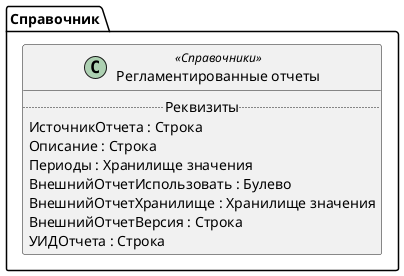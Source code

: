 ﻿@startuml РегламентированныеОтчеты
'!include templates.wsd
'..\include templates.wsd
class Справочник.РегламентированныеОтчеты as "Регламентированные отчеты" <<Справочники>>
{
..Реквизиты..
ИсточникОтчета : Строка
Описание : Строка
Периоды : Хранилище значения
ВнешнийОтчетИспользовать : Булево
ВнешнийОтчетХранилище : Хранилище значения
ВнешнийОтчетВерсия : Строка
УИДОтчета : Строка
}
@enduml

